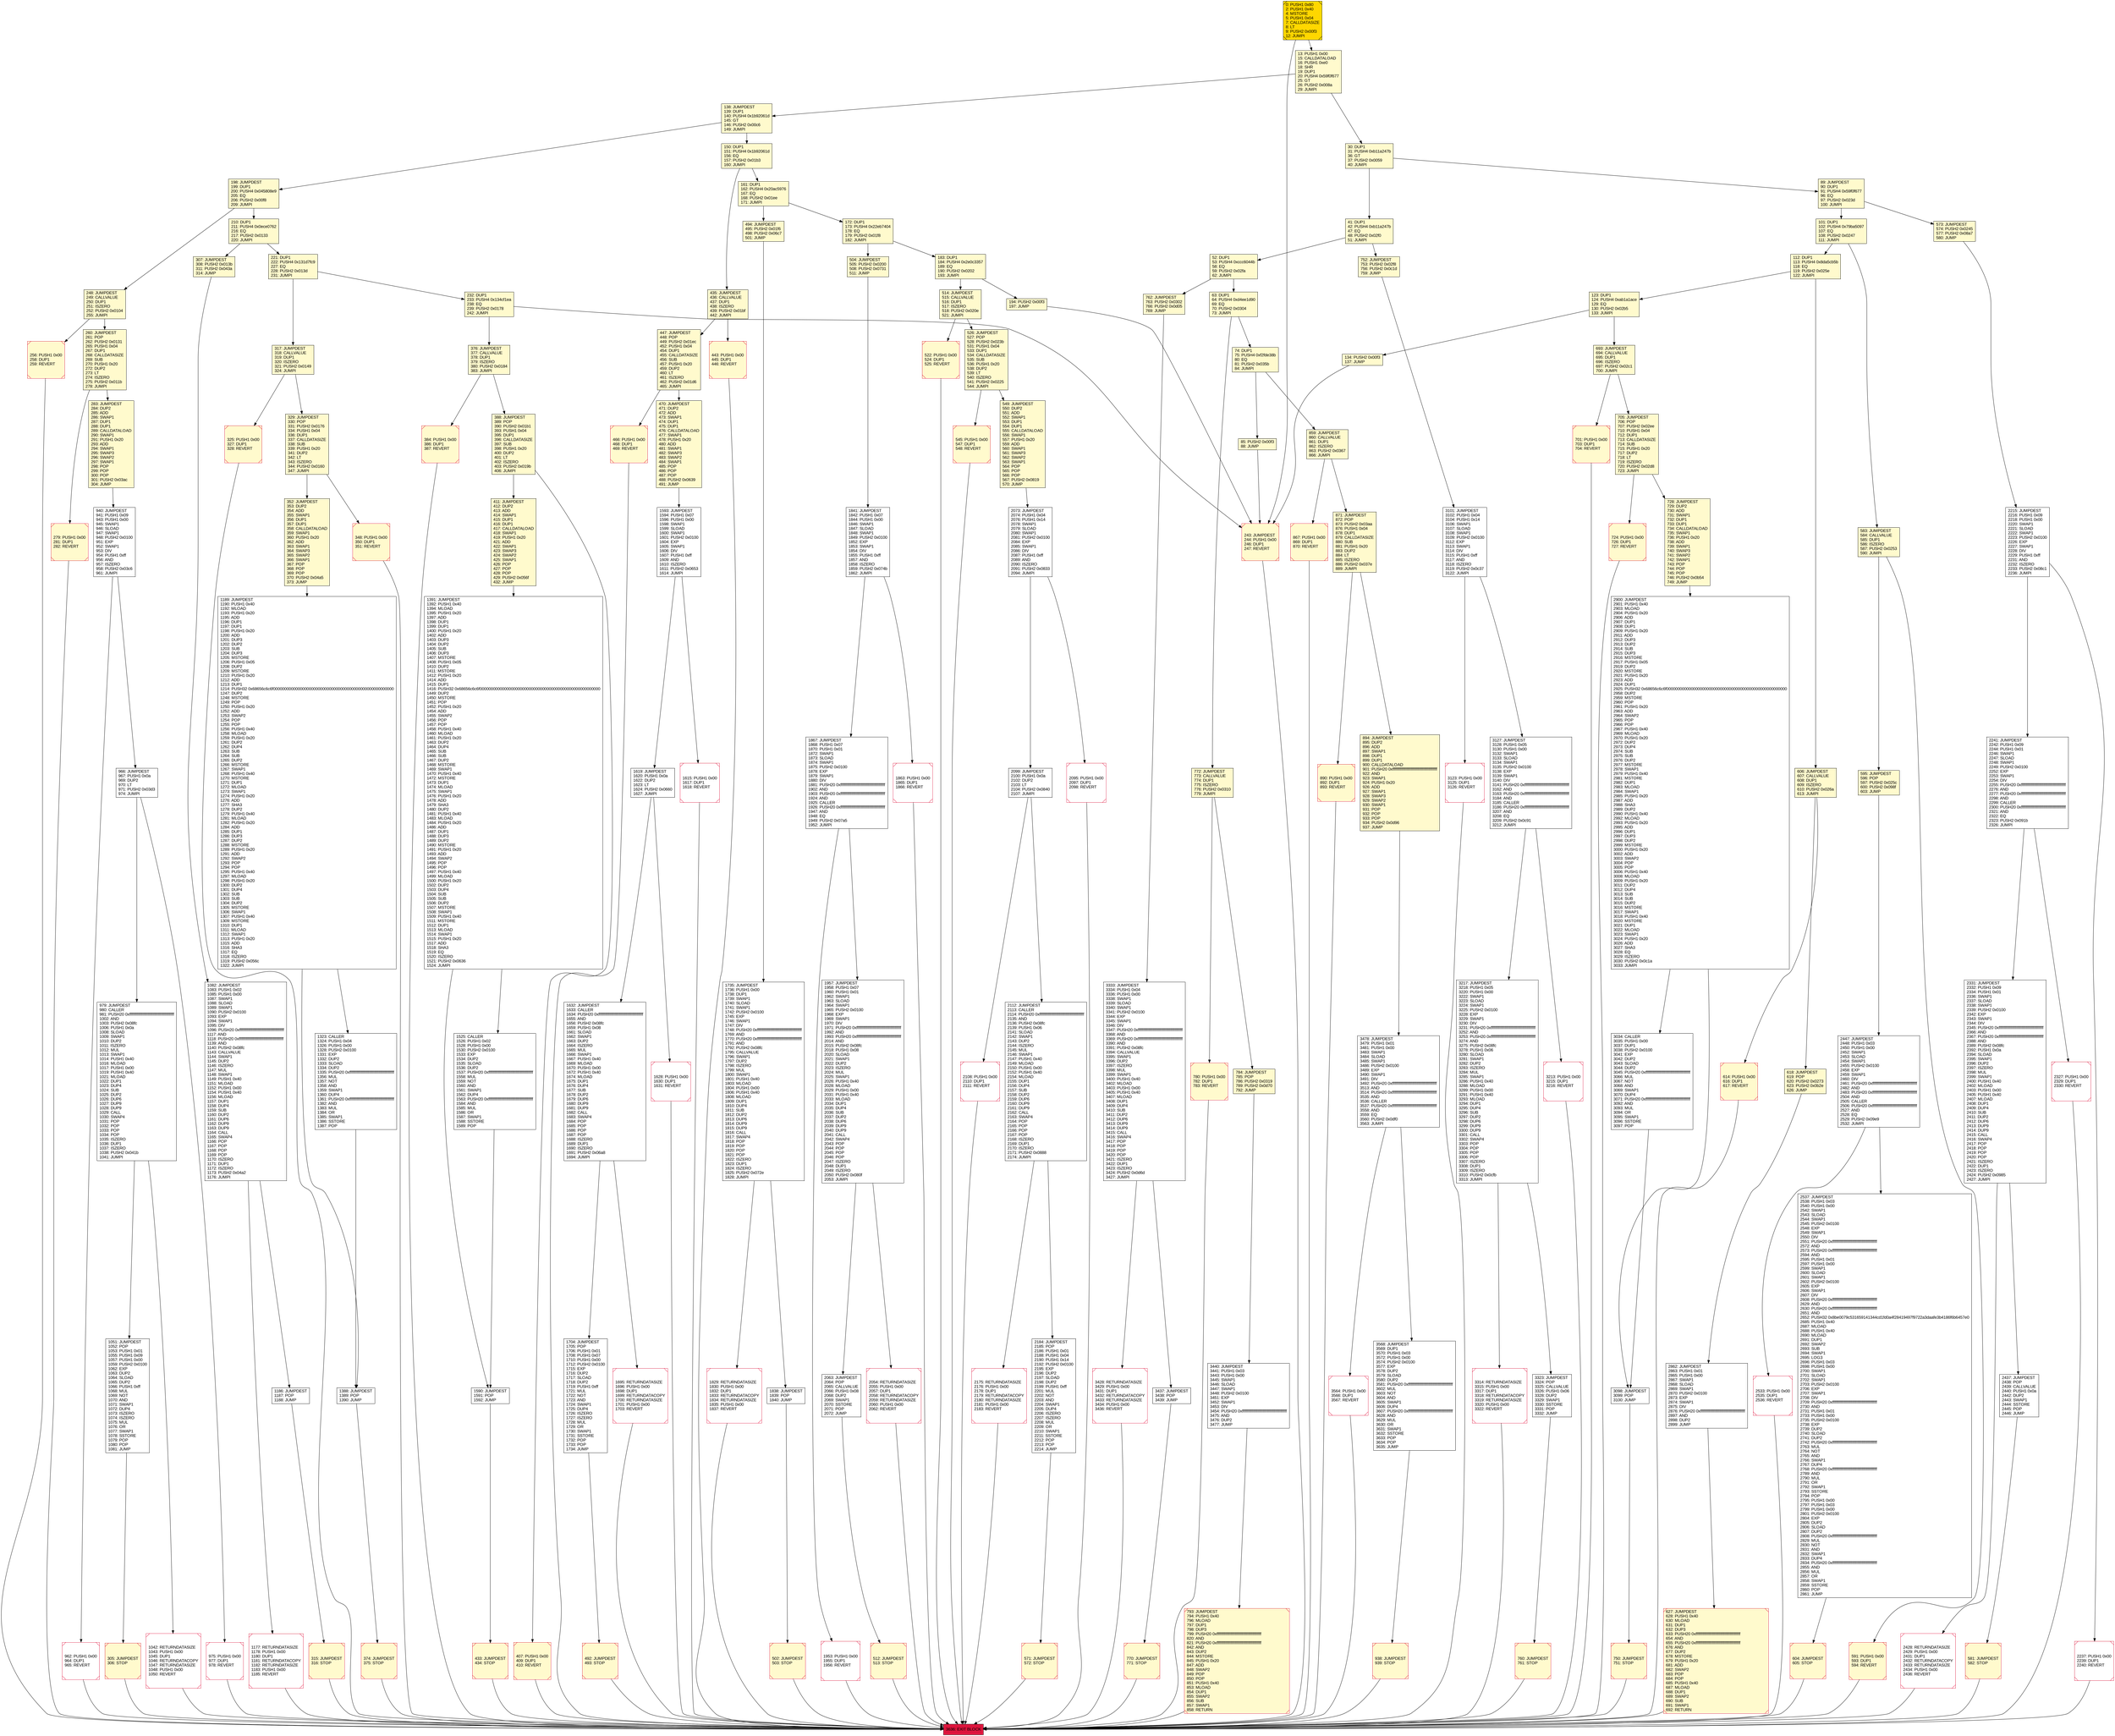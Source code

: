 digraph G {
bgcolor=transparent rankdir=UD;
node [shape=box style=filled color=black fillcolor=white fontname=arial fontcolor=black];
1953 [label="1953: PUSH1 0x00\l1955: DUP1\l1956: REVERT\l" shape=Msquare color=crimson ];
573 [label="573: JUMPDEST\l574: PUSH2 0x0245\l577: PUSH2 0x08a7\l580: JUMP\l" fillcolor=lemonchiffon ];
52 [label="52: DUP1\l53: PUSH4 0xccc6044b\l58: EQ\l59: PUSH2 0x02fa\l62: JUMPI\l" fillcolor=lemonchiffon ];
752 [label="752: JUMPDEST\l753: PUSH2 0x02f8\l756: PUSH2 0x0c1d\l759: JUMP\l" fillcolor=lemonchiffon ];
1042 [label="1042: RETURNDATASIZE\l1043: PUSH1 0x00\l1045: DUP1\l1046: RETURNDATACOPY\l1047: RETURNDATASIZE\l1048: PUSH1 0x00\l1050: REVERT\l" shape=Msquare color=crimson ];
1838 [label="1838: JUMPDEST\l1839: POP\l1840: JUMP\l" ];
2073 [label="2073: JUMPDEST\l2074: PUSH1 0x04\l2076: PUSH1 0x14\l2078: SWAP1\l2079: SLOAD\l2080: SWAP1\l2081: PUSH2 0x0100\l2084: EXP\l2085: SWAP1\l2086: DIV\l2087: PUSH1 0xff\l2089: AND\l2090: ISZERO\l2091: PUSH2 0x0833\l2094: JUMPI\l" ];
784 [label="784: JUMPDEST\l785: POP\l786: PUSH2 0x0319\l789: PUSH2 0x0d70\l792: JUMP\l" fillcolor=lemonchiffon ];
447 [label="447: JUMPDEST\l448: POP\l449: PUSH2 0x01ec\l452: PUSH1 0x04\l454: DUP1\l455: CALLDATASIZE\l456: SUB\l457: PUSH1 0x20\l459: DUP2\l460: LT\l461: ISZERO\l462: PUSH2 0x01d6\l465: JUMPI\l" fillcolor=lemonchiffon ];
435 [label="435: JUMPDEST\l436: CALLVALUE\l437: DUP1\l438: ISZERO\l439: PUSH2 0x01bf\l442: JUMPI\l" fillcolor=lemonchiffon ];
1590 [label="1590: JUMPDEST\l1591: POP\l1592: JUMP\l" ];
13 [label="13: PUSH1 0x00\l15: CALLDATALOAD\l16: PUSH1 0xe0\l18: SHR\l19: DUP1\l20: PUSH4 0x59f0f677\l25: GT\l26: PUSH2 0x008a\l29: JUMPI\l" fillcolor=lemonchiffon ];
123 [label="123: DUP1\l124: PUSH4 0xab1a1ace\l129: EQ\l130: PUSH2 0x02b5\l133: JUMPI\l" fillcolor=lemonchiffon ];
443 [label="443: PUSH1 0x00\l445: DUP1\l446: REVERT\l" fillcolor=lemonchiffon shape=Msquare color=crimson ];
701 [label="701: PUSH1 0x00\l703: DUP1\l704: REVERT\l" fillcolor=lemonchiffon shape=Msquare color=crimson ];
2237 [label="2237: PUSH1 0x00\l2239: DUP1\l2240: REVERT\l" shape=Msquare color=crimson ];
2215 [label="2215: JUMPDEST\l2216: PUSH1 0x09\l2218: PUSH1 0x00\l2220: SWAP1\l2221: SLOAD\l2222: SWAP1\l2223: PUSH2 0x0100\l2226: EXP\l2227: SWAP1\l2228: DIV\l2229: PUSH1 0xff\l2231: AND\l2232: ISZERO\l2233: PUSH2 0x08c1\l2236: JUMPI\l" ];
2054 [label="2054: RETURNDATASIZE\l2055: PUSH1 0x00\l2057: DUP1\l2058: RETURNDATACOPY\l2059: RETURNDATASIZE\l2060: PUSH1 0x00\l2062: REVERT\l" shape=Msquare color=crimson ];
627 [label="627: JUMPDEST\l628: PUSH1 0x40\l630: MLOAD\l631: DUP1\l632: DUP3\l633: PUSH20 0xffffffffffffffffffffffffffffffffffffffff\l654: AND\l655: PUSH20 0xffffffffffffffffffffffffffffffffffffffff\l676: AND\l677: DUP2\l678: MSTORE\l679: PUSH1 0x20\l681: ADD\l682: SWAP2\l683: POP\l684: POP\l685: PUSH1 0x40\l687: MLOAD\l688: DUP1\l689: SWAP2\l690: SUB\l691: SWAP1\l692: RETURN\l" fillcolor=lemonchiffon shape=Msquare color=crimson ];
384 [label="384: PUSH1 0x00\l386: DUP1\l387: REVERT\l" fillcolor=lemonchiffon shape=Msquare color=crimson ];
966 [label="966: JUMPDEST\l967: PUSH1 0x0a\l969: DUP2\l970: LT\l971: PUSH2 0x03d3\l974: JUMPI\l" ];
433 [label="433: JUMPDEST\l434: STOP\l" fillcolor=lemonchiffon shape=Msquare color=crimson ];
859 [label="859: JUMPDEST\l860: CALLVALUE\l861: DUP1\l862: ISZERO\l863: PUSH2 0x0367\l866: JUMPI\l" fillcolor=lemonchiffon ];
2331 [label="2331: JUMPDEST\l2332: PUSH1 0x09\l2334: PUSH1 0x01\l2336: SWAP1\l2337: SLOAD\l2338: SWAP1\l2339: PUSH2 0x0100\l2342: EXP\l2343: SWAP1\l2344: DIV\l2345: PUSH20 0xffffffffffffffffffffffffffffffffffffffff\l2366: AND\l2367: PUSH20 0xffffffffffffffffffffffffffffffffffffffff\l2388: AND\l2389: PUSH2 0x08fc\l2392: PUSH1 0x0a\l2394: SLOAD\l2395: SWAP1\l2396: DUP2\l2397: ISZERO\l2398: MUL\l2399: SWAP1\l2400: PUSH1 0x40\l2402: MLOAD\l2403: PUSH1 0x00\l2405: PUSH1 0x40\l2407: MLOAD\l2408: DUP1\l2409: DUP4\l2410: SUB\l2411: DUP2\l2412: DUP6\l2413: DUP9\l2414: DUP9\l2415: CALL\l2416: SWAP4\l2417: POP\l2418: POP\l2419: POP\l2420: POP\l2421: ISZERO\l2422: DUP1\l2423: ISZERO\l2424: PUSH2 0x0985\l2427: JUMPI\l" ];
3213 [label="3213: PUSH1 0x00\l3215: DUP1\l3216: REVERT\l" shape=Msquare color=crimson ];
1957 [label="1957: JUMPDEST\l1958: PUSH1 0x07\l1960: PUSH1 0x01\l1962: SWAP1\l1963: SLOAD\l1964: SWAP1\l1965: PUSH2 0x0100\l1968: EXP\l1969: SWAP1\l1970: DIV\l1971: PUSH20 0xffffffffffffffffffffffffffffffffffffffff\l1992: AND\l1993: PUSH20 0xffffffffffffffffffffffffffffffffffffffff\l2014: AND\l2015: PUSH2 0x08fc\l2018: PUSH1 0x08\l2020: SLOAD\l2021: SWAP1\l2022: DUP2\l2023: ISZERO\l2024: MUL\l2025: SWAP1\l2026: PUSH1 0x40\l2028: MLOAD\l2029: PUSH1 0x00\l2031: PUSH1 0x40\l2033: MLOAD\l2034: DUP1\l2035: DUP4\l2036: SUB\l2037: DUP2\l2038: DUP6\l2039: DUP9\l2040: DUP9\l2041: CALL\l2042: SWAP4\l2043: POP\l2044: POP\l2045: POP\l2046: POP\l2047: ISZERO\l2048: DUP1\l2049: ISZERO\l2050: PUSH2 0x080f\l2053: JUMPI\l" ];
30 [label="30: DUP1\l31: PUSH4 0xb11a247b\l36: GT\l37: PUSH2 0x0059\l40: JUMPI\l" fillcolor=lemonchiffon ];
2184 [label="2184: JUMPDEST\l2185: POP\l2186: PUSH1 0x01\l2188: PUSH1 0x04\l2190: PUSH1 0x14\l2192: PUSH2 0x0100\l2195: EXP\l2196: DUP2\l2197: SLOAD\l2198: DUP2\l2199: PUSH1 0xff\l2201: MUL\l2202: NOT\l2203: AND\l2204: SWAP1\l2205: DUP4\l2206: ISZERO\l2207: ISZERO\l2208: MUL\l2209: OR\l2210: SWAP1\l2211: SSTORE\l2212: POP\l2213: POP\l2214: JUMP\l" ];
3323 [label="3323: JUMPDEST\l3324: POP\l3325: CALLVALUE\l3326: PUSH1 0x06\l3328: DUP2\l3329: SWAP1\l3330: SSTORE\l3331: POP\l3332: JUMP\l" ];
3636 [label="3636: EXIT BLOCK\l" fillcolor=crimson ];
2241 [label="2241: JUMPDEST\l2242: PUSH1 0x09\l2244: PUSH1 0x01\l2246: SWAP1\l2247: SLOAD\l2248: SWAP1\l2249: PUSH2 0x0100\l2252: EXP\l2253: SWAP1\l2254: DIV\l2255: PUSH20 0xffffffffffffffffffffffffffffffffffffffff\l2276: AND\l2277: PUSH20 0xffffffffffffffffffffffffffffffffffffffff\l2298: AND\l2299: CALLER\l2300: PUSH20 0xffffffffffffffffffffffffffffffffffffffff\l2321: AND\l2322: EQ\l2323: PUSH2 0x091b\l2326: JUMPI\l" ];
407 [label="407: PUSH1 0x00\l409: DUP1\l410: REVERT\l" fillcolor=lemonchiffon shape=Msquare color=crimson ];
3098 [label="3098: JUMPDEST\l3099: POP\l3100: JUMP\l" ];
938 [label="938: JUMPDEST\l939: STOP\l" fillcolor=lemonchiffon shape=Msquare color=crimson ];
1829 [label="1829: RETURNDATASIZE\l1830: PUSH1 0x00\l1832: DUP1\l1833: RETURNDATACOPY\l1834: RETURNDATASIZE\l1835: PUSH1 0x00\l1837: REVERT\l" shape=Msquare color=crimson ];
693 [label="693: JUMPDEST\l694: CALLVALUE\l695: DUP1\l696: ISZERO\l697: PUSH2 0x02c1\l700: JUMPI\l" fillcolor=lemonchiffon ];
260 [label="260: JUMPDEST\l261: POP\l262: PUSH2 0x0131\l265: PUSH1 0x04\l267: DUP1\l268: CALLDATASIZE\l269: SUB\l270: PUSH1 0x20\l272: DUP2\l273: LT\l274: ISZERO\l275: PUSH2 0x011b\l278: JUMPI\l" fillcolor=lemonchiffon ];
606 [label="606: JUMPDEST\l607: CALLVALUE\l608: DUP1\l609: ISZERO\l610: PUSH2 0x026a\l613: JUMPI\l" fillcolor=lemonchiffon ];
2437 [label="2437: JUMPDEST\l2438: POP\l2439: CALLVALUE\l2440: PUSH1 0x0a\l2442: DUP2\l2443: SWAP1\l2444: SSTORE\l2445: POP\l2446: JUMP\l" ];
1593 [label="1593: JUMPDEST\l1594: PUSH1 0x07\l1596: PUSH1 0x00\l1598: SWAP1\l1599: SLOAD\l1600: SWAP1\l1601: PUSH2 0x0100\l1604: EXP\l1605: SWAP1\l1606: DIV\l1607: PUSH1 0xff\l1609: AND\l1610: ISZERO\l1611: PUSH2 0x0653\l1614: JUMPI\l" ];
2533 [label="2533: PUSH1 0x00\l2535: DUP1\l2536: REVERT\l" shape=Msquare color=crimson ];
583 [label="583: JUMPDEST\l584: CALLVALUE\l585: DUP1\l586: ISZERO\l587: PUSH2 0x0253\l590: JUMPI\l" fillcolor=lemonchiffon ];
232 [label="232: DUP1\l233: PUSH4 0x134cf1ea\l238: EQ\l239: PUSH2 0x0178\l242: JUMPI\l" fillcolor=lemonchiffon ];
793 [label="793: JUMPDEST\l794: PUSH1 0x40\l796: MLOAD\l797: DUP1\l798: DUP3\l799: PUSH20 0xffffffffffffffffffffffffffffffffffffffff\l820: AND\l821: PUSH20 0xffffffffffffffffffffffffffffffffffffffff\l842: AND\l843: DUP2\l844: MSTORE\l845: PUSH1 0x20\l847: ADD\l848: SWAP2\l849: POP\l850: POP\l851: PUSH1 0x40\l853: MLOAD\l854: DUP1\l855: SWAP2\l856: SUB\l857: SWAP1\l858: RETURN\l" fillcolor=lemonchiffon shape=Msquare color=crimson ];
3437 [label="3437: JUMPDEST\l3438: POP\l3439: JUMP\l" ];
1388 [label="1388: JUMPDEST\l1389: POP\l1390: JUMP\l" ];
3478 [label="3478: JUMPDEST\l3479: PUSH1 0x01\l3481: PUSH1 0x00\l3483: SWAP1\l3484: SLOAD\l3485: SWAP1\l3486: PUSH2 0x0100\l3489: EXP\l3490: SWAP1\l3491: DIV\l3492: PUSH20 0xffffffffffffffffffffffffffffffffffffffff\l3513: AND\l3514: PUSH20 0xffffffffffffffffffffffffffffffffffffffff\l3535: AND\l3536: CALLER\l3537: PUSH20 0xffffffffffffffffffffffffffffffffffffffff\l3558: AND\l3559: EQ\l3560: PUSH2 0x0df0\l3563: JUMPI\l" ];
3564 [label="3564: PUSH1 0x00\l3566: DUP1\l3567: REVERT\l" shape=Msquare color=crimson ];
388 [label="388: JUMPDEST\l389: POP\l390: PUSH2 0x01b1\l393: PUSH1 0x04\l395: DUP1\l396: CALLDATASIZE\l397: SUB\l398: PUSH1 0x20\l400: DUP2\l401: LT\l402: ISZERO\l403: PUSH2 0x019b\l406: JUMPI\l" fillcolor=lemonchiffon ];
3034 [label="3034: CALLER\l3035: PUSH1 0x00\l3037: DUP1\l3038: PUSH2 0x0100\l3041: EXP\l3042: DUP2\l3043: SLOAD\l3044: DUP2\l3045: PUSH20 0xffffffffffffffffffffffffffffffffffffffff\l3066: MUL\l3067: NOT\l3068: AND\l3069: SWAP1\l3070: DUP4\l3071: PUSH20 0xffffffffffffffffffffffffffffffffffffffff\l3092: AND\l3093: MUL\l3094: OR\l3095: SWAP1\l3096: SSTORE\l3097: POP\l" ];
210 [label="210: DUP1\l211: PUSH4 0x0ece0762\l216: EQ\l217: PUSH2 0x0133\l220: JUMPI\l" fillcolor=lemonchiffon ];
772 [label="772: JUMPDEST\l773: CALLVALUE\l774: DUP1\l775: ISZERO\l776: PUSH2 0x0310\l779: JUMPI\l" fillcolor=lemonchiffon ];
514 [label="514: JUMPDEST\l515: CALLVALUE\l516: DUP1\l517: ISZERO\l518: PUSH2 0x020e\l521: JUMPI\l" fillcolor=lemonchiffon ];
89 [label="89: JUMPDEST\l90: DUP1\l91: PUSH4 0x59f0f677\l96: EQ\l97: PUSH2 0x023d\l100: JUMPI\l" fillcolor=lemonchiffon ];
1735 [label="1735: JUMPDEST\l1736: PUSH1 0x00\l1738: DUP1\l1739: SWAP1\l1740: SLOAD\l1741: SWAP1\l1742: PUSH2 0x0100\l1745: EXP\l1746: SWAP1\l1747: DIV\l1748: PUSH20 0xffffffffffffffffffffffffffffffffffffffff\l1769: AND\l1770: PUSH20 0xffffffffffffffffffffffffffffffffffffffff\l1791: AND\l1792: PUSH2 0x08fc\l1795: CALLVALUE\l1796: SWAP1\l1797: DUP2\l1798: ISZERO\l1799: MUL\l1800: SWAP1\l1801: PUSH1 0x40\l1803: MLOAD\l1804: PUSH1 0x00\l1806: PUSH1 0x40\l1808: MLOAD\l1809: DUP1\l1810: DUP4\l1811: SUB\l1812: DUP2\l1813: DUP6\l1814: DUP9\l1815: DUP9\l1816: CALL\l1817: SWAP4\l1818: POP\l1819: POP\l1820: POP\l1821: POP\l1822: ISZERO\l1823: DUP1\l1824: ISZERO\l1825: PUSH2 0x072e\l1828: JUMPI\l" ];
618 [label="618: JUMPDEST\l619: POP\l620: PUSH2 0x0273\l623: PUSH2 0x0b2e\l626: JUMP\l" fillcolor=lemonchiffon ];
0 [label="0: PUSH1 0x80\l2: PUSH1 0x40\l4: MSTORE\l5: PUSH1 0x04\l7: CALLDATASIZE\l8: LT\l9: PUSH2 0x00f3\l12: JUMPI\l" fillcolor=lemonchiffon shape=Msquare fillcolor=gold ];
138 [label="138: JUMPDEST\l139: DUP1\l140: PUSH4 0x1b92061d\l145: GT\l146: PUSH2 0x00c6\l149: JUMPI\l" fillcolor=lemonchiffon ];
502 [label="502: JUMPDEST\l503: STOP\l" fillcolor=lemonchiffon shape=Msquare color=crimson ];
248 [label="248: JUMPDEST\l249: CALLVALUE\l250: DUP1\l251: ISZERO\l252: PUSH2 0x0104\l255: JUMPI\l" fillcolor=lemonchiffon ];
962 [label="962: PUSH1 0x00\l964: DUP1\l965: REVERT\l" shape=Msquare color=crimson ];
2175 [label="2175: RETURNDATASIZE\l2176: PUSH1 0x00\l2178: DUP1\l2179: RETURNDATACOPY\l2180: RETURNDATASIZE\l2181: PUSH1 0x00\l2183: REVERT\l" shape=Msquare color=crimson ];
2428 [label="2428: RETURNDATASIZE\l2429: PUSH1 0x00\l2431: DUP1\l2432: RETURNDATACOPY\l2433: RETURNDATASIZE\l2434: PUSH1 0x00\l2436: REVERT\l" shape=Msquare color=crimson ];
63 [label="63: DUP1\l64: PUSH4 0xd4ee1d90\l69: EQ\l70: PUSH2 0x0304\l73: JUMPI\l" fillcolor=lemonchiffon ];
2447 [label="2447: JUMPDEST\l2448: PUSH1 0x03\l2450: PUSH1 0x00\l2452: SWAP1\l2453: SLOAD\l2454: SWAP1\l2455: PUSH2 0x0100\l2458: EXP\l2459: SWAP1\l2460: DIV\l2461: PUSH20 0xffffffffffffffffffffffffffffffffffffffff\l2482: AND\l2483: PUSH20 0xffffffffffffffffffffffffffffffffffffffff\l2504: AND\l2505: CALLER\l2506: PUSH20 0xffffffffffffffffffffffffffffffffffffffff\l2527: AND\l2528: EQ\l2529: PUSH2 0x09e9\l2532: JUMPI\l" ];
760 [label="760: JUMPDEST\l761: STOP\l" fillcolor=lemonchiffon shape=Msquare color=crimson ];
526 [label="526: JUMPDEST\l527: POP\l528: PUSH2 0x023b\l531: PUSH1 0x04\l533: DUP1\l534: CALLDATASIZE\l535: SUB\l536: PUSH1 0x20\l538: DUP2\l539: LT\l540: ISZERO\l541: PUSH2 0x0225\l544: JUMPI\l" fillcolor=lemonchiffon ];
975 [label="975: PUSH1 0x00\l977: DUP1\l978: REVERT\l" shape=Msquare color=crimson ];
85 [label="85: PUSH2 0x00f3\l88: JUMP\l" fillcolor=lemonchiffon ];
466 [label="466: PUSH1 0x00\l468: DUP1\l469: REVERT\l" fillcolor=lemonchiffon shape=Msquare color=crimson ];
724 [label="724: PUSH1 0x00\l726: DUP1\l727: REVERT\l" fillcolor=lemonchiffon shape=Msquare color=crimson ];
2900 [label="2900: JUMPDEST\l2901: PUSH1 0x40\l2903: MLOAD\l2904: PUSH1 0x20\l2906: ADD\l2907: DUP1\l2908: DUP1\l2909: PUSH1 0x20\l2911: ADD\l2912: DUP3\l2913: DUP2\l2914: SUB\l2915: DUP3\l2916: MSTORE\l2917: PUSH1 0x05\l2919: DUP2\l2920: MSTORE\l2921: PUSH1 0x20\l2923: ADD\l2924: DUP1\l2925: PUSH32 0x68656c6c6f000000000000000000000000000000000000000000000000000000\l2958: DUP2\l2959: MSTORE\l2960: POP\l2961: PUSH1 0x20\l2963: ADD\l2964: SWAP2\l2965: POP\l2966: POP\l2967: PUSH1 0x40\l2969: MLOAD\l2970: PUSH1 0x20\l2972: DUP2\l2973: DUP4\l2974: SUB\l2975: SUB\l2976: DUP2\l2977: MSTORE\l2978: SWAP1\l2979: PUSH1 0x40\l2981: MSTORE\l2982: DUP1\l2983: MLOAD\l2984: SWAP1\l2985: PUSH1 0x20\l2987: ADD\l2988: SHA3\l2989: DUP2\l2990: PUSH1 0x40\l2992: MLOAD\l2993: PUSH1 0x20\l2995: ADD\l2996: DUP1\l2997: DUP3\l2998: DUP2\l2999: MSTORE\l3000: PUSH1 0x20\l3002: ADD\l3003: SWAP2\l3004: POP\l3005: POP\l3006: PUSH1 0x40\l3008: MLOAD\l3009: PUSH1 0x20\l3011: DUP2\l3012: DUP4\l3013: SUB\l3014: SUB\l3015: DUP2\l3016: MSTORE\l3017: SWAP1\l3018: PUSH1 0x40\l3020: MSTORE\l3021: DUP1\l3022: MLOAD\l3023: SWAP1\l3024: PUSH1 0x20\l3026: ADD\l3027: SHA3\l3028: EQ\l3029: ISZERO\l3030: PUSH2 0x0c1a\l3033: JUMPI\l" ];
494 [label="494: JUMPDEST\l495: PUSH2 0x01f6\l498: PUSH2 0x06c7\l501: JUMP\l" fillcolor=lemonchiffon ];
492 [label="492: JUMPDEST\l493: STOP\l" fillcolor=lemonchiffon shape=Msquare color=crimson ];
894 [label="894: JUMPDEST\l895: DUP2\l896: ADD\l897: SWAP1\l898: DUP1\l899: DUP1\l900: CALLDATALOAD\l901: PUSH20 0xffffffffffffffffffffffffffffffffffffffff\l922: AND\l923: SWAP1\l924: PUSH1 0x20\l926: ADD\l927: SWAP1\l928: SWAP3\l929: SWAP2\l930: SWAP1\l931: POP\l932: POP\l933: POP\l934: PUSH2 0x0d96\l937: JUMP\l" fillcolor=lemonchiffon ];
1323 [label="1323: CALLER\l1324: PUSH1 0x04\l1326: PUSH1 0x00\l1328: PUSH2 0x0100\l1331: EXP\l1332: DUP2\l1333: SLOAD\l1334: DUP2\l1335: PUSH20 0xffffffffffffffffffffffffffffffffffffffff\l1356: MUL\l1357: NOT\l1358: AND\l1359: SWAP1\l1360: DUP4\l1361: PUSH20 0xffffffffffffffffffffffffffffffffffffffff\l1382: AND\l1383: MUL\l1384: OR\l1385: SWAP1\l1386: SSTORE\l1387: POP\l" ];
762 [label="762: JUMPDEST\l763: PUSH2 0x0302\l766: PUSH2 0x0d05\l769: JUMP\l" fillcolor=lemonchiffon ];
750 [label="750: JUMPDEST\l751: STOP\l" fillcolor=lemonchiffon shape=Msquare color=crimson ];
2063 [label="2063: JUMPDEST\l2064: POP\l2065: CALLVALUE\l2066: PUSH1 0x08\l2068: DUP2\l2069: SWAP1\l2070: SSTORE\l2071: POP\l2072: JUMP\l" ];
3428 [label="3428: RETURNDATASIZE\l3429: PUSH1 0x00\l3431: DUP1\l3432: RETURNDATACOPY\l3433: RETURNDATASIZE\l3434: PUSH1 0x00\l3436: REVERT\l" shape=Msquare color=crimson ];
545 [label="545: PUSH1 0x00\l547: DUP1\l548: REVERT\l" fillcolor=lemonchiffon shape=Msquare color=crimson ];
3333 [label="3333: JUMPDEST\l3334: PUSH1 0x04\l3336: PUSH1 0x00\l3338: SWAP1\l3339: SLOAD\l3340: SWAP1\l3341: PUSH2 0x0100\l3344: EXP\l3345: SWAP1\l3346: DIV\l3347: PUSH20 0xffffffffffffffffffffffffffffffffffffffff\l3368: AND\l3369: PUSH20 0xffffffffffffffffffffffffffffffffffffffff\l3390: AND\l3391: PUSH2 0x08fc\l3394: CALLVALUE\l3395: SWAP1\l3396: DUP2\l3397: ISZERO\l3398: MUL\l3399: SWAP1\l3400: PUSH1 0x40\l3402: MLOAD\l3403: PUSH1 0x00\l3405: PUSH1 0x40\l3407: MLOAD\l3408: DUP1\l3409: DUP4\l3410: SUB\l3411: DUP2\l3412: DUP6\l3413: DUP9\l3414: DUP9\l3415: CALL\l3416: SWAP4\l3417: POP\l3418: POP\l3419: POP\l3420: POP\l3421: ISZERO\l3422: DUP1\l3423: ISZERO\l3424: PUSH2 0x0d6d\l3427: JUMPI\l" ];
1177 [label="1177: RETURNDATASIZE\l1178: PUSH1 0x00\l1180: DUP1\l1181: RETURNDATACOPY\l1182: RETURNDATASIZE\l1183: PUSH1 0x00\l1185: REVERT\l" shape=Msquare color=crimson ];
1525 [label="1525: CALLER\l1526: PUSH1 0x02\l1528: PUSH1 0x00\l1530: PUSH2 0x0100\l1533: EXP\l1534: DUP2\l1535: SLOAD\l1536: DUP2\l1537: PUSH20 0xffffffffffffffffffffffffffffffffffffffff\l1558: MUL\l1559: NOT\l1560: AND\l1561: SWAP1\l1562: DUP4\l1563: PUSH20 0xffffffffffffffffffffffffffffffffffffffff\l1584: AND\l1585: MUL\l1586: OR\l1587: SWAP1\l1588: SSTORE\l1589: POP\l" ];
1695 [label="1695: RETURNDATASIZE\l1696: PUSH1 0x00\l1698: DUP1\l1699: RETURNDATACOPY\l1700: RETURNDATASIZE\l1701: PUSH1 0x00\l1703: REVERT\l" shape=Msquare color=crimson ];
1186 [label="1186: JUMPDEST\l1187: POP\l1188: JUMP\l" ];
1082 [label="1082: JUMPDEST\l1083: PUSH1 0x02\l1085: PUSH1 0x00\l1087: SWAP1\l1088: SLOAD\l1089: SWAP1\l1090: PUSH2 0x0100\l1093: EXP\l1094: SWAP1\l1095: DIV\l1096: PUSH20 0xffffffffffffffffffffffffffffffffffffffff\l1117: AND\l1118: PUSH20 0xffffffffffffffffffffffffffffffffffffffff\l1139: AND\l1140: PUSH2 0x08fc\l1143: CALLVALUE\l1144: SWAP1\l1145: DUP2\l1146: ISZERO\l1147: MUL\l1148: SWAP1\l1149: PUSH1 0x40\l1151: MLOAD\l1152: PUSH1 0x00\l1154: PUSH1 0x40\l1156: MLOAD\l1157: DUP1\l1158: DUP4\l1159: SUB\l1160: DUP2\l1161: DUP6\l1162: DUP9\l1163: DUP9\l1164: CALL\l1165: SWAP4\l1166: POP\l1167: POP\l1168: POP\l1169: POP\l1170: ISZERO\l1171: DUP1\l1172: ISZERO\l1173: PUSH2 0x04a2\l1176: JUMPI\l" ];
1632 [label="1632: JUMPDEST\l1633: CALLER\l1634: PUSH20 0xffffffffffffffffffffffffffffffffffffffff\l1655: AND\l1656: PUSH2 0x08fc\l1659: PUSH1 0x08\l1661: SLOAD\l1662: SWAP1\l1663: DUP2\l1664: ISZERO\l1665: MUL\l1666: SWAP1\l1667: PUSH1 0x40\l1669: MLOAD\l1670: PUSH1 0x00\l1672: PUSH1 0x40\l1674: MLOAD\l1675: DUP1\l1676: DUP4\l1677: SUB\l1678: DUP2\l1679: DUP6\l1680: DUP9\l1681: DUP9\l1682: CALL\l1683: SWAP4\l1684: POP\l1685: POP\l1686: POP\l1687: POP\l1688: ISZERO\l1689: DUP1\l1690: ISZERO\l1691: PUSH2 0x06a8\l1694: JUMPI\l" ];
504 [label="504: JUMPDEST\l505: PUSH2 0x0200\l508: PUSH2 0x0731\l511: JUMP\l" fillcolor=lemonchiffon ];
2099 [label="2099: JUMPDEST\l2100: PUSH1 0x0a\l2102: DUP2\l2103: LT\l2104: PUSH2 0x0840\l2107: JUMPI\l" ];
283 [label="283: JUMPDEST\l284: DUP2\l285: ADD\l286: SWAP1\l287: DUP1\l288: DUP1\l289: CALLDATALOAD\l290: SWAP1\l291: PUSH1 0x20\l293: ADD\l294: SWAP1\l295: SWAP3\l296: SWAP2\l297: SWAP1\l298: POP\l299: POP\l300: POP\l301: PUSH2 0x03ac\l304: JUMP\l" fillcolor=lemonchiffon ];
2095 [label="2095: PUSH1 0x00\l2097: DUP1\l2098: REVERT\l" shape=Msquare color=crimson ];
3127 [label="3127: JUMPDEST\l3128: PUSH1 0x05\l3130: PUSH1 0x00\l3132: SWAP1\l3133: SLOAD\l3134: SWAP1\l3135: PUSH2 0x0100\l3138: EXP\l3139: SWAP1\l3140: DIV\l3141: PUSH20 0xffffffffffffffffffffffffffffffffffffffff\l3162: AND\l3163: PUSH20 0xffffffffffffffffffffffffffffffffffffffff\l3184: AND\l3185: CALLER\l3186: PUSH20 0xffffffffffffffffffffffffffffffffffffffff\l3207: AND\l3208: EQ\l3209: PUSH2 0x0c91\l3212: JUMPI\l" ];
940 [label="940: JUMPDEST\l941: PUSH1 0x09\l943: PUSH1 0x00\l945: SWAP1\l946: SLOAD\l947: SWAP1\l948: PUSH2 0x0100\l951: EXP\l952: SWAP1\l953: DIV\l954: PUSH1 0xff\l956: AND\l957: ISZERO\l958: PUSH2 0x03c6\l961: JUMPI\l" ];
74 [label="74: DUP1\l75: PUSH4 0xf2fde38b\l80: EQ\l81: PUSH2 0x035b\l84: JUMPI\l" fillcolor=lemonchiffon ];
198 [label="198: JUMPDEST\l199: DUP1\l200: PUSH4 0x045808e9\l205: EQ\l206: PUSH2 0x00f8\l209: JUMPI\l" fillcolor=lemonchiffon ];
161 [label="161: DUP1\l162: PUSH4 0x20ac5976\l167: EQ\l168: PUSH2 0x01ee\l171: JUMPI\l" fillcolor=lemonchiffon ];
3123 [label="3123: PUSH1 0x00\l3125: DUP1\l3126: REVERT\l" shape=Msquare color=crimson ];
307 [label="307: JUMPDEST\l308: PUSH2 0x013b\l311: PUSH2 0x043a\l314: JUMP\l" fillcolor=lemonchiffon ];
512 [label="512: JUMPDEST\l513: STOP\l" fillcolor=lemonchiffon shape=Msquare color=crimson ];
871 [label="871: JUMPDEST\l872: POP\l873: PUSH2 0x03aa\l876: PUSH1 0x04\l878: DUP1\l879: CALLDATASIZE\l880: SUB\l881: PUSH1 0x20\l883: DUP2\l884: LT\l885: ISZERO\l886: PUSH2 0x037e\l889: JUMPI\l" fillcolor=lemonchiffon ];
979 [label="979: JUMPDEST\l980: CALLER\l981: PUSH20 0xffffffffffffffffffffffffffffffffffffffff\l1002: AND\l1003: PUSH2 0x08fc\l1006: PUSH1 0x0a\l1008: SLOAD\l1009: SWAP1\l1010: DUP2\l1011: ISZERO\l1012: MUL\l1013: SWAP1\l1014: PUSH1 0x40\l1016: MLOAD\l1017: PUSH1 0x00\l1019: PUSH1 0x40\l1021: MLOAD\l1022: DUP1\l1023: DUP4\l1024: SUB\l1025: DUP2\l1026: DUP6\l1027: DUP9\l1028: DUP9\l1029: CALL\l1030: SWAP4\l1031: POP\l1032: POP\l1033: POP\l1034: POP\l1035: ISZERO\l1036: DUP1\l1037: ISZERO\l1038: PUSH2 0x041b\l1041: JUMPI\l" ];
470 [label="470: JUMPDEST\l471: DUP2\l472: ADD\l473: SWAP1\l474: DUP1\l475: DUP1\l476: CALLDATALOAD\l477: SWAP1\l478: PUSH1 0x20\l480: ADD\l481: SWAP1\l482: SWAP3\l483: SWAP2\l484: SWAP1\l485: POP\l486: POP\l487: POP\l488: PUSH2 0x0639\l491: JUMP\l" fillcolor=lemonchiffon ];
770 [label="770: JUMPDEST\l771: STOP\l" fillcolor=lemonchiffon shape=Msquare color=crimson ];
2108 [label="2108: PUSH1 0x00\l2110: DUP1\l2111: REVERT\l" shape=Msquare color=crimson ];
595 [label="595: JUMPDEST\l596: POP\l597: PUSH2 0x025c\l600: PUSH2 0x098f\l603: JUMP\l" fillcolor=lemonchiffon ];
256 [label="256: PUSH1 0x00\l258: DUP1\l259: REVERT\l" fillcolor=lemonchiffon shape=Msquare color=crimson ];
134 [label="134: PUSH2 0x00f3\l137: JUMP\l" fillcolor=lemonchiffon ];
183 [label="183: DUP1\l184: PUSH4 0x2e0c3357\l189: EQ\l190: PUSH2 0x0202\l193: JUMPI\l" fillcolor=lemonchiffon ];
305 [label="305: JUMPDEST\l306: STOP\l" fillcolor=lemonchiffon shape=Msquare color=crimson ];
1391 [label="1391: JUMPDEST\l1392: PUSH1 0x40\l1394: MLOAD\l1395: PUSH1 0x20\l1397: ADD\l1398: DUP1\l1399: DUP1\l1400: PUSH1 0x20\l1402: ADD\l1403: DUP3\l1404: DUP2\l1405: SUB\l1406: DUP3\l1407: MSTORE\l1408: PUSH1 0x05\l1410: DUP2\l1411: MSTORE\l1412: PUSH1 0x20\l1414: ADD\l1415: DUP1\l1416: PUSH32 0x68656c6c6f000000000000000000000000000000000000000000000000000000\l1449: DUP2\l1450: MSTORE\l1451: POP\l1452: PUSH1 0x20\l1454: ADD\l1455: SWAP2\l1456: POP\l1457: POP\l1458: PUSH1 0x40\l1460: MLOAD\l1461: PUSH1 0x20\l1463: DUP2\l1464: DUP4\l1465: SUB\l1466: SUB\l1467: DUP2\l1468: MSTORE\l1469: SWAP1\l1470: PUSH1 0x40\l1472: MSTORE\l1473: DUP1\l1474: MLOAD\l1475: SWAP1\l1476: PUSH1 0x20\l1478: ADD\l1479: SHA3\l1480: DUP2\l1481: PUSH1 0x40\l1483: MLOAD\l1484: PUSH1 0x20\l1486: ADD\l1487: DUP1\l1488: DUP3\l1489: DUP2\l1490: MSTORE\l1491: PUSH1 0x20\l1493: ADD\l1494: SWAP2\l1495: POP\l1496: POP\l1497: PUSH1 0x40\l1499: MLOAD\l1500: PUSH1 0x20\l1502: DUP2\l1503: DUP4\l1504: SUB\l1505: SUB\l1506: DUP2\l1507: MSTORE\l1508: SWAP1\l1509: PUSH1 0x40\l1511: MSTORE\l1512: DUP1\l1513: MLOAD\l1514: SWAP1\l1515: PUSH1 0x20\l1517: ADD\l1518: SHA3\l1519: EQ\l1520: ISZERO\l1521: PUSH2 0x0636\l1524: JUMPI\l" ];
522 [label="522: PUSH1 0x00\l524: DUP1\l525: REVERT\l" fillcolor=lemonchiffon shape=Msquare color=crimson ];
780 [label="780: PUSH1 0x00\l782: DUP1\l783: REVERT\l" fillcolor=lemonchiffon shape=Msquare color=crimson ];
315 [label="315: JUMPDEST\l316: STOP\l" fillcolor=lemonchiffon shape=Msquare color=crimson ];
571 [label="571: JUMPDEST\l572: STOP\l" fillcolor=lemonchiffon shape=Msquare color=crimson ];
2862 [label="2862: JUMPDEST\l2863: PUSH1 0x01\l2865: PUSH1 0x00\l2867: SWAP1\l2868: SLOAD\l2869: SWAP1\l2870: PUSH2 0x0100\l2873: EXP\l2874: SWAP1\l2875: DIV\l2876: PUSH20 0xffffffffffffffffffffffffffffffffffffffff\l2897: AND\l2898: DUP2\l2899: JUMP\l" ];
411 [label="411: JUMPDEST\l412: DUP2\l413: ADD\l414: SWAP1\l415: DUP1\l416: DUP1\l417: CALLDATALOAD\l418: SWAP1\l419: PUSH1 0x20\l421: ADD\l422: SWAP1\l423: SWAP3\l424: SWAP2\l425: SWAP1\l426: POP\l427: POP\l428: POP\l429: PUSH2 0x056f\l432: JUMP\l" fillcolor=lemonchiffon ];
279 [label="279: PUSH1 0x00\l281: DUP1\l282: REVERT\l" fillcolor=lemonchiffon shape=Msquare color=crimson ];
2327 [label="2327: PUSH1 0x00\l2329: DUP1\l2330: REVERT\l" shape=Msquare color=crimson ];
3440 [label="3440: JUMPDEST\l3441: PUSH1 0x03\l3443: PUSH1 0x00\l3445: SWAP1\l3446: SLOAD\l3447: SWAP1\l3448: PUSH2 0x0100\l3451: EXP\l3452: SWAP1\l3453: DIV\l3454: PUSH20 0xffffffffffffffffffffffffffffffffffffffff\l3475: AND\l3476: DUP2\l3477: JUMP\l" ];
867 [label="867: PUSH1 0x00\l869: DUP1\l870: REVERT\l" fillcolor=lemonchiffon shape=Msquare color=crimson ];
221 [label="221: DUP1\l222: PUSH4 0x131d7fc9\l227: EQ\l228: PUSH2 0x013d\l231: JUMPI\l" fillcolor=lemonchiffon ];
614 [label="614: PUSH1 0x00\l616: DUP1\l617: REVERT\l" fillcolor=lemonchiffon shape=Msquare color=crimson ];
2112 [label="2112: JUMPDEST\l2113: CALLER\l2114: PUSH20 0xffffffffffffffffffffffffffffffffffffffff\l2135: AND\l2136: PUSH2 0x08fc\l2139: PUSH1 0x06\l2141: SLOAD\l2142: SWAP1\l2143: DUP2\l2144: ISZERO\l2145: MUL\l2146: SWAP1\l2147: PUSH1 0x40\l2149: MLOAD\l2150: PUSH1 0x00\l2152: PUSH1 0x40\l2154: MLOAD\l2155: DUP1\l2156: DUP4\l2157: SUB\l2158: DUP2\l2159: DUP6\l2160: DUP9\l2161: DUP9\l2162: CALL\l2163: SWAP4\l2164: POP\l2165: POP\l2166: POP\l2167: POP\l2168: ISZERO\l2169: DUP1\l2170: ISZERO\l2171: PUSH2 0x0888\l2174: JUMPI\l" ];
604 [label="604: JUMPDEST\l605: STOP\l" fillcolor=lemonchiffon shape=Msquare color=crimson ];
1619 [label="1619: JUMPDEST\l1620: PUSH1 0x0a\l1622: DUP2\l1623: LT\l1624: PUSH2 0x0660\l1627: JUMPI\l" ];
549 [label="549: JUMPDEST\l550: DUP2\l551: ADD\l552: SWAP1\l553: DUP1\l554: DUP1\l555: CALLDATALOAD\l556: SWAP1\l557: PUSH1 0x20\l559: ADD\l560: SWAP1\l561: SWAP3\l562: SWAP2\l563: SWAP1\l564: POP\l565: POP\l566: POP\l567: PUSH2 0x0819\l570: JUMP\l" fillcolor=lemonchiffon ];
705 [label="705: JUMPDEST\l706: POP\l707: PUSH2 0x02ee\l710: PUSH1 0x04\l712: DUP1\l713: CALLDATASIZE\l714: SUB\l715: PUSH1 0x20\l717: DUP2\l718: LT\l719: ISZERO\l720: PUSH2 0x02d8\l723: JUMPI\l" fillcolor=lemonchiffon ];
581 [label="581: JUMPDEST\l582: STOP\l" fillcolor=lemonchiffon shape=Msquare color=crimson ];
2537 [label="2537: JUMPDEST\l2538: PUSH1 0x03\l2540: PUSH1 0x00\l2542: SWAP1\l2543: SLOAD\l2544: SWAP1\l2545: PUSH2 0x0100\l2548: EXP\l2549: SWAP1\l2550: DIV\l2551: PUSH20 0xffffffffffffffffffffffffffffffffffffffff\l2572: AND\l2573: PUSH20 0xffffffffffffffffffffffffffffffffffffffff\l2594: AND\l2595: PUSH1 0x01\l2597: PUSH1 0x00\l2599: SWAP1\l2600: SLOAD\l2601: SWAP1\l2602: PUSH2 0x0100\l2605: EXP\l2606: SWAP1\l2607: DIV\l2608: PUSH20 0xffffffffffffffffffffffffffffffffffffffff\l2629: AND\l2630: PUSH20 0xffffffffffffffffffffffffffffffffffffffff\l2651: AND\l2652: PUSH32 0x8be0079c531659141344cd1fd0a4f28419497f9722a3daafe3b4186f6b6457e0\l2685: PUSH1 0x40\l2687: MLOAD\l2688: PUSH1 0x40\l2690: MLOAD\l2691: DUP1\l2692: SWAP2\l2693: SUB\l2694: SWAP1\l2695: LOG3\l2696: PUSH1 0x03\l2698: PUSH1 0x00\l2700: SWAP1\l2701: SLOAD\l2702: SWAP1\l2703: PUSH2 0x0100\l2706: EXP\l2707: SWAP1\l2708: DIV\l2709: PUSH20 0xffffffffffffffffffffffffffffffffffffffff\l2730: AND\l2731: PUSH1 0x01\l2733: PUSH1 0x00\l2735: PUSH2 0x0100\l2738: EXP\l2739: DUP2\l2740: SLOAD\l2741: DUP2\l2742: PUSH20 0xffffffffffffffffffffffffffffffffffffffff\l2763: MUL\l2764: NOT\l2765: AND\l2766: SWAP1\l2767: DUP4\l2768: PUSH20 0xffffffffffffffffffffffffffffffffffffffff\l2789: AND\l2790: MUL\l2791: OR\l2792: SWAP1\l2793: SSTORE\l2794: POP\l2795: PUSH1 0x00\l2797: PUSH1 0x03\l2799: PUSH1 0x00\l2801: PUSH2 0x0100\l2804: EXP\l2805: DUP2\l2806: SLOAD\l2807: DUP2\l2808: PUSH20 0xffffffffffffffffffffffffffffffffffffffff\l2829: MUL\l2830: NOT\l2831: AND\l2832: SWAP1\l2833: DUP4\l2834: PUSH20 0xffffffffffffffffffffffffffffffffffffffff\l2855: AND\l2856: MUL\l2857: OR\l2858: SWAP1\l2859: SSTORE\l2860: POP\l2861: JUMP\l" ];
352 [label="352: JUMPDEST\l353: DUP2\l354: ADD\l355: SWAP1\l356: DUP1\l357: DUP1\l358: CALLDATALOAD\l359: SWAP1\l360: PUSH1 0x20\l362: ADD\l363: SWAP1\l364: SWAP3\l365: SWAP2\l366: SWAP1\l367: POP\l368: POP\l369: POP\l370: PUSH2 0x04a5\l373: JUMP\l" fillcolor=lemonchiffon ];
890 [label="890: PUSH1 0x00\l892: DUP1\l893: REVERT\l" fillcolor=lemonchiffon shape=Msquare color=crimson ];
1051 [label="1051: JUMPDEST\l1052: POP\l1053: PUSH1 0x01\l1055: PUSH1 0x09\l1057: PUSH1 0x00\l1059: PUSH2 0x0100\l1062: EXP\l1063: DUP2\l1064: SLOAD\l1065: DUP2\l1066: PUSH1 0xff\l1068: MUL\l1069: NOT\l1070: AND\l1071: SWAP1\l1072: DUP4\l1073: ISZERO\l1074: ISZERO\l1075: MUL\l1076: OR\l1077: SWAP1\l1078: SSTORE\l1079: POP\l1080: POP\l1081: JUMP\l" ];
3101 [label="3101: JUMPDEST\l3102: PUSH1 0x04\l3104: PUSH1 0x14\l3106: SWAP1\l3107: SLOAD\l3108: SWAP1\l3109: PUSH2 0x0100\l3112: EXP\l3113: SWAP1\l3114: DIV\l3115: PUSH1 0xff\l3117: AND\l3118: ISZERO\l3119: PUSH2 0x0c37\l3122: JUMPI\l" ];
112 [label="112: DUP1\l113: PUSH4 0x8da5cb5b\l118: EQ\l119: PUSH2 0x025e\l122: JUMPI\l" fillcolor=lemonchiffon ];
374 [label="374: JUMPDEST\l375: STOP\l" fillcolor=lemonchiffon shape=Msquare color=crimson ];
3217 [label="3217: JUMPDEST\l3218: PUSH1 0x05\l3220: PUSH1 0x00\l3222: SWAP1\l3223: SLOAD\l3224: SWAP1\l3225: PUSH2 0x0100\l3228: EXP\l3229: SWAP1\l3230: DIV\l3231: PUSH20 0xffffffffffffffffffffffffffffffffffffffff\l3252: AND\l3253: PUSH20 0xffffffffffffffffffffffffffffffffffffffff\l3274: AND\l3275: PUSH2 0x08fc\l3278: PUSH1 0x06\l3280: SLOAD\l3281: SWAP1\l3282: DUP2\l3283: ISZERO\l3284: MUL\l3285: SWAP1\l3286: PUSH1 0x40\l3288: MLOAD\l3289: PUSH1 0x00\l3291: PUSH1 0x40\l3293: MLOAD\l3294: DUP1\l3295: DUP4\l3296: SUB\l3297: DUP2\l3298: DUP6\l3299: DUP9\l3300: DUP9\l3301: CALL\l3302: SWAP4\l3303: POP\l3304: POP\l3305: POP\l3306: POP\l3307: ISZERO\l3308: DUP1\l3309: ISZERO\l3310: PUSH2 0x0cfb\l3313: JUMPI\l" ];
325 [label="325: PUSH1 0x00\l327: DUP1\l328: REVERT\l" fillcolor=lemonchiffon shape=Msquare color=crimson ];
1863 [label="1863: PUSH1 0x00\l1865: DUP1\l1866: REVERT\l" shape=Msquare color=crimson ];
194 [label="194: PUSH2 0x00f3\l197: JUMP\l" fillcolor=lemonchiffon ];
376 [label="376: JUMPDEST\l377: CALLVALUE\l378: DUP1\l379: ISZERO\l380: PUSH2 0x0184\l383: JUMPI\l" fillcolor=lemonchiffon ];
1841 [label="1841: JUMPDEST\l1842: PUSH1 0x07\l1844: PUSH1 0x00\l1846: SWAP1\l1847: SLOAD\l1848: SWAP1\l1849: PUSH2 0x0100\l1852: EXP\l1853: SWAP1\l1854: DIV\l1855: PUSH1 0xff\l1857: AND\l1858: ISZERO\l1859: PUSH2 0x074b\l1862: JUMPI\l" ];
317 [label="317: JUMPDEST\l318: CALLVALUE\l319: DUP1\l320: ISZERO\l321: PUSH2 0x0149\l324: JUMPI\l" fillcolor=lemonchiffon ];
3314 [label="3314: RETURNDATASIZE\l3315: PUSH1 0x00\l3317: DUP1\l3318: RETURNDATACOPY\l3319: RETURNDATASIZE\l3320: PUSH1 0x00\l3322: REVERT\l" shape=Msquare color=crimson ];
101 [label="101: DUP1\l102: PUSH4 0x79ba5097\l107: EQ\l108: PUSH2 0x0247\l111: JUMPI\l" fillcolor=lemonchiffon ];
329 [label="329: JUMPDEST\l330: POP\l331: PUSH2 0x0176\l334: PUSH1 0x04\l336: DUP1\l337: CALLDATASIZE\l338: SUB\l339: PUSH1 0x20\l341: DUP2\l342: LT\l343: ISZERO\l344: PUSH2 0x0160\l347: JUMPI\l" fillcolor=lemonchiffon ];
728 [label="728: JUMPDEST\l729: DUP2\l730: ADD\l731: SWAP1\l732: DUP1\l733: DUP1\l734: CALLDATALOAD\l735: SWAP1\l736: PUSH1 0x20\l738: ADD\l739: SWAP1\l740: SWAP3\l741: SWAP2\l742: SWAP1\l743: POP\l744: POP\l745: POP\l746: PUSH2 0x0b54\l749: JUMP\l" fillcolor=lemonchiffon ];
591 [label="591: PUSH1 0x00\l593: DUP1\l594: REVERT\l" fillcolor=lemonchiffon shape=Msquare color=crimson ];
1615 [label="1615: PUSH1 0x00\l1617: DUP1\l1618: REVERT\l" shape=Msquare color=crimson ];
243 [label="243: JUMPDEST\l244: PUSH1 0x00\l246: DUP1\l247: REVERT\l" fillcolor=lemonchiffon shape=Msquare color=crimson ];
41 [label="41: DUP1\l42: PUSH4 0xb11a247b\l47: EQ\l48: PUSH2 0x02f0\l51: JUMPI\l" fillcolor=lemonchiffon ];
150 [label="150: DUP1\l151: PUSH4 0x1b92061d\l156: EQ\l157: PUSH2 0x01b3\l160: JUMPI\l" fillcolor=lemonchiffon ];
1189 [label="1189: JUMPDEST\l1190: PUSH1 0x40\l1192: MLOAD\l1193: PUSH1 0x20\l1195: ADD\l1196: DUP1\l1197: DUP1\l1198: PUSH1 0x20\l1200: ADD\l1201: DUP3\l1202: DUP2\l1203: SUB\l1204: DUP3\l1205: MSTORE\l1206: PUSH1 0x05\l1208: DUP2\l1209: MSTORE\l1210: PUSH1 0x20\l1212: ADD\l1213: DUP1\l1214: PUSH32 0x68656c6c6f000000000000000000000000000000000000000000000000000000\l1247: DUP2\l1248: MSTORE\l1249: POP\l1250: PUSH1 0x20\l1252: ADD\l1253: SWAP2\l1254: POP\l1255: POP\l1256: PUSH1 0x40\l1258: MLOAD\l1259: PUSH1 0x20\l1261: DUP2\l1262: DUP4\l1263: SUB\l1264: SUB\l1265: DUP2\l1266: MSTORE\l1267: SWAP1\l1268: PUSH1 0x40\l1270: MSTORE\l1271: DUP1\l1272: MLOAD\l1273: SWAP1\l1274: PUSH1 0x20\l1276: ADD\l1277: SHA3\l1278: DUP2\l1279: PUSH1 0x40\l1281: MLOAD\l1282: PUSH1 0x20\l1284: ADD\l1285: DUP1\l1286: DUP3\l1287: DUP2\l1288: MSTORE\l1289: PUSH1 0x20\l1291: ADD\l1292: SWAP2\l1293: POP\l1294: POP\l1295: PUSH1 0x40\l1297: MLOAD\l1298: PUSH1 0x20\l1300: DUP2\l1301: DUP4\l1302: SUB\l1303: SUB\l1304: DUP2\l1305: MSTORE\l1306: SWAP1\l1307: PUSH1 0x40\l1309: MSTORE\l1310: DUP1\l1311: MLOAD\l1312: SWAP1\l1313: PUSH1 0x20\l1315: ADD\l1316: SHA3\l1317: EQ\l1318: ISZERO\l1319: PUSH2 0x056c\l1322: JUMPI\l" ];
3568 [label="3568: JUMPDEST\l3569: DUP1\l3570: PUSH1 0x03\l3572: PUSH1 0x00\l3574: PUSH2 0x0100\l3577: EXP\l3578: DUP2\l3579: SLOAD\l3580: DUP2\l3581: PUSH20 0xffffffffffffffffffffffffffffffffffffffff\l3602: MUL\l3603: NOT\l3604: AND\l3605: SWAP1\l3606: DUP4\l3607: PUSH20 0xffffffffffffffffffffffffffffffffffffffff\l3628: AND\l3629: MUL\l3630: OR\l3631: SWAP1\l3632: SSTORE\l3633: POP\l3634: POP\l3635: JUMP\l" ];
172 [label="172: DUP1\l173: PUSH4 0x22eb7404\l178: EQ\l179: PUSH2 0x01f8\l182: JUMPI\l" fillcolor=lemonchiffon ];
1704 [label="1704: JUMPDEST\l1705: POP\l1706: PUSH1 0x01\l1708: PUSH1 0x07\l1710: PUSH1 0x00\l1712: PUSH2 0x0100\l1715: EXP\l1716: DUP2\l1717: SLOAD\l1718: DUP2\l1719: PUSH1 0xff\l1721: MUL\l1722: NOT\l1723: AND\l1724: SWAP1\l1725: DUP4\l1726: ISZERO\l1727: ISZERO\l1728: MUL\l1729: OR\l1730: SWAP1\l1731: SSTORE\l1732: POP\l1733: POP\l1734: JUMP\l" ];
348 [label="348: PUSH1 0x00\l350: DUP1\l351: REVERT\l" fillcolor=lemonchiffon shape=Msquare color=crimson ];
1628 [label="1628: PUSH1 0x00\l1630: DUP1\l1631: REVERT\l" shape=Msquare color=crimson ];
1867 [label="1867: JUMPDEST\l1868: PUSH1 0x07\l1870: PUSH1 0x01\l1872: SWAP1\l1873: SLOAD\l1874: SWAP1\l1875: PUSH2 0x0100\l1878: EXP\l1879: SWAP1\l1880: DIV\l1881: PUSH20 0xffffffffffffffffffffffffffffffffffffffff\l1902: AND\l1903: PUSH20 0xffffffffffffffffffffffffffffffffffffffff\l1924: AND\l1925: CALLER\l1926: PUSH20 0xffffffffffffffffffffffffffffffffffffffff\l1947: AND\l1948: EQ\l1949: PUSH2 0x07a5\l1952: JUMPI\l" ];
407 -> 3636;
1632 -> 1695;
1082 -> 1177;
101 -> 112;
938 -> 3636;
3217 -> 3314;
194 -> 243;
433 -> 3636;
307 -> 1082;
384 -> 3636;
329 -> 348;
494 -> 1735;
2537 -> 604;
283 -> 940;
411 -> 1391;
573 -> 2215;
435 -> 447;
248 -> 260;
606 -> 618;
693 -> 701;
2215 -> 2241;
2054 -> 3636;
1391 -> 1525;
443 -> 3636;
2447 -> 2533;
1957 -> 2054;
63 -> 772;
1323 -> 1388;
1619 -> 1628;
1953 -> 3636;
894 -> 3478;
13 -> 30;
1042 -> 3636;
466 -> 3636;
3098 -> 750;
492 -> 3636;
966 -> 975;
2331 -> 2428;
2099 -> 2112;
3101 -> 3123;
979 -> 1051;
2175 -> 3636;
3101 -> 3127;
134 -> 243;
502 -> 3636;
962 -> 3636;
89 -> 573;
975 -> 3636;
1735 -> 1829;
3323 -> 760;
504 -> 1841;
150 -> 161;
388 -> 407;
3034 -> 3098;
2331 -> 2437;
1838 -> 502;
2533 -> 3636;
30 -> 89;
3564 -> 3636;
793 -> 3636;
1051 -> 305;
279 -> 3636;
2073 -> 2099;
2327 -> 3636;
2241 -> 2327;
606 -> 614;
85 -> 243;
1593 -> 1619;
221 -> 232;
1189 -> 1323;
210 -> 221;
305 -> 3636;
2437 -> 581;
1525 -> 1590;
256 -> 3636;
138 -> 150;
780 -> 3636;
315 -> 3636;
979 -> 1042;
526 -> 549;
770 -> 3636;
3127 -> 3213;
112 -> 606;
2112 -> 2175;
1388 -> 374;
1593 -> 1615;
232 -> 376;
1695 -> 3636;
940 -> 966;
74 -> 859;
376 -> 388;
123 -> 134;
1177 -> 3636;
966 -> 979;
1391 -> 1590;
232 -> 243;
1189 -> 1388;
243 -> 3636;
248 -> 256;
210 -> 307;
376 -> 384;
3568 -> 938;
348 -> 3636;
784 -> 3440;
260 -> 283;
325 -> 3636;
1867 -> 1957;
1863 -> 3636;
752 -> 3101;
374 -> 3636;
583 -> 595;
3437 -> 770;
3314 -> 3636;
74 -> 85;
859 -> 867;
161 -> 494;
150 -> 435;
2063 -> 512;
2112 -> 2184;
871 -> 894;
526 -> 545;
890 -> 3636;
41 -> 52;
138 -> 198;
940 -> 962;
772 -> 780;
595 -> 2447;
260 -> 279;
867 -> 3636;
63 -> 74;
1867 -> 1953;
3333 -> 3428;
41 -> 752;
3478 -> 3564;
2215 -> 2237;
317 -> 329;
1082 -> 1186;
435 -> 443;
1829 -> 3636;
317 -> 325;
1841 -> 1863;
627 -> 3636;
2099 -> 2108;
1841 -> 1867;
3213 -> 3636;
2241 -> 2331;
352 -> 1189;
705 -> 728;
2900 -> 3034;
701 -> 3636;
2237 -> 3636;
123 -> 693;
1186 -> 315;
221 -> 317;
514 -> 526;
1590 -> 433;
329 -> 352;
724 -> 3636;
183 -> 194;
1619 -> 1632;
2900 -> 3098;
3428 -> 3636;
750 -> 3636;
871 -> 890;
1957 -> 2063;
772 -> 784;
2428 -> 3636;
760 -> 3636;
172 -> 183;
161 -> 172;
1735 -> 1838;
3127 -> 3217;
52 -> 63;
172 -> 504;
0 -> 13;
13 -> 138;
1632 -> 1704;
52 -> 762;
447 -> 466;
2184 -> 571;
1704 -> 492;
2073 -> 2095;
3440 -> 793;
2862 -> 627;
0 -> 243;
447 -> 470;
571 -> 3636;
728 -> 2900;
522 -> 3636;
512 -> 3636;
101 -> 583;
583 -> 591;
3123 -> 3636;
2108 -> 3636;
89 -> 101;
859 -> 871;
545 -> 3636;
3478 -> 3568;
2447 -> 2537;
705 -> 724;
2095 -> 3636;
549 -> 2073;
198 -> 210;
1628 -> 3636;
3333 -> 3437;
3217 -> 3323;
470 -> 1593;
618 -> 2862;
30 -> 41;
591 -> 3636;
1615 -> 3636;
581 -> 3636;
388 -> 411;
693 -> 705;
198 -> 248;
514 -> 522;
614 -> 3636;
112 -> 123;
762 -> 3333;
604 -> 3636;
183 -> 514;
}
